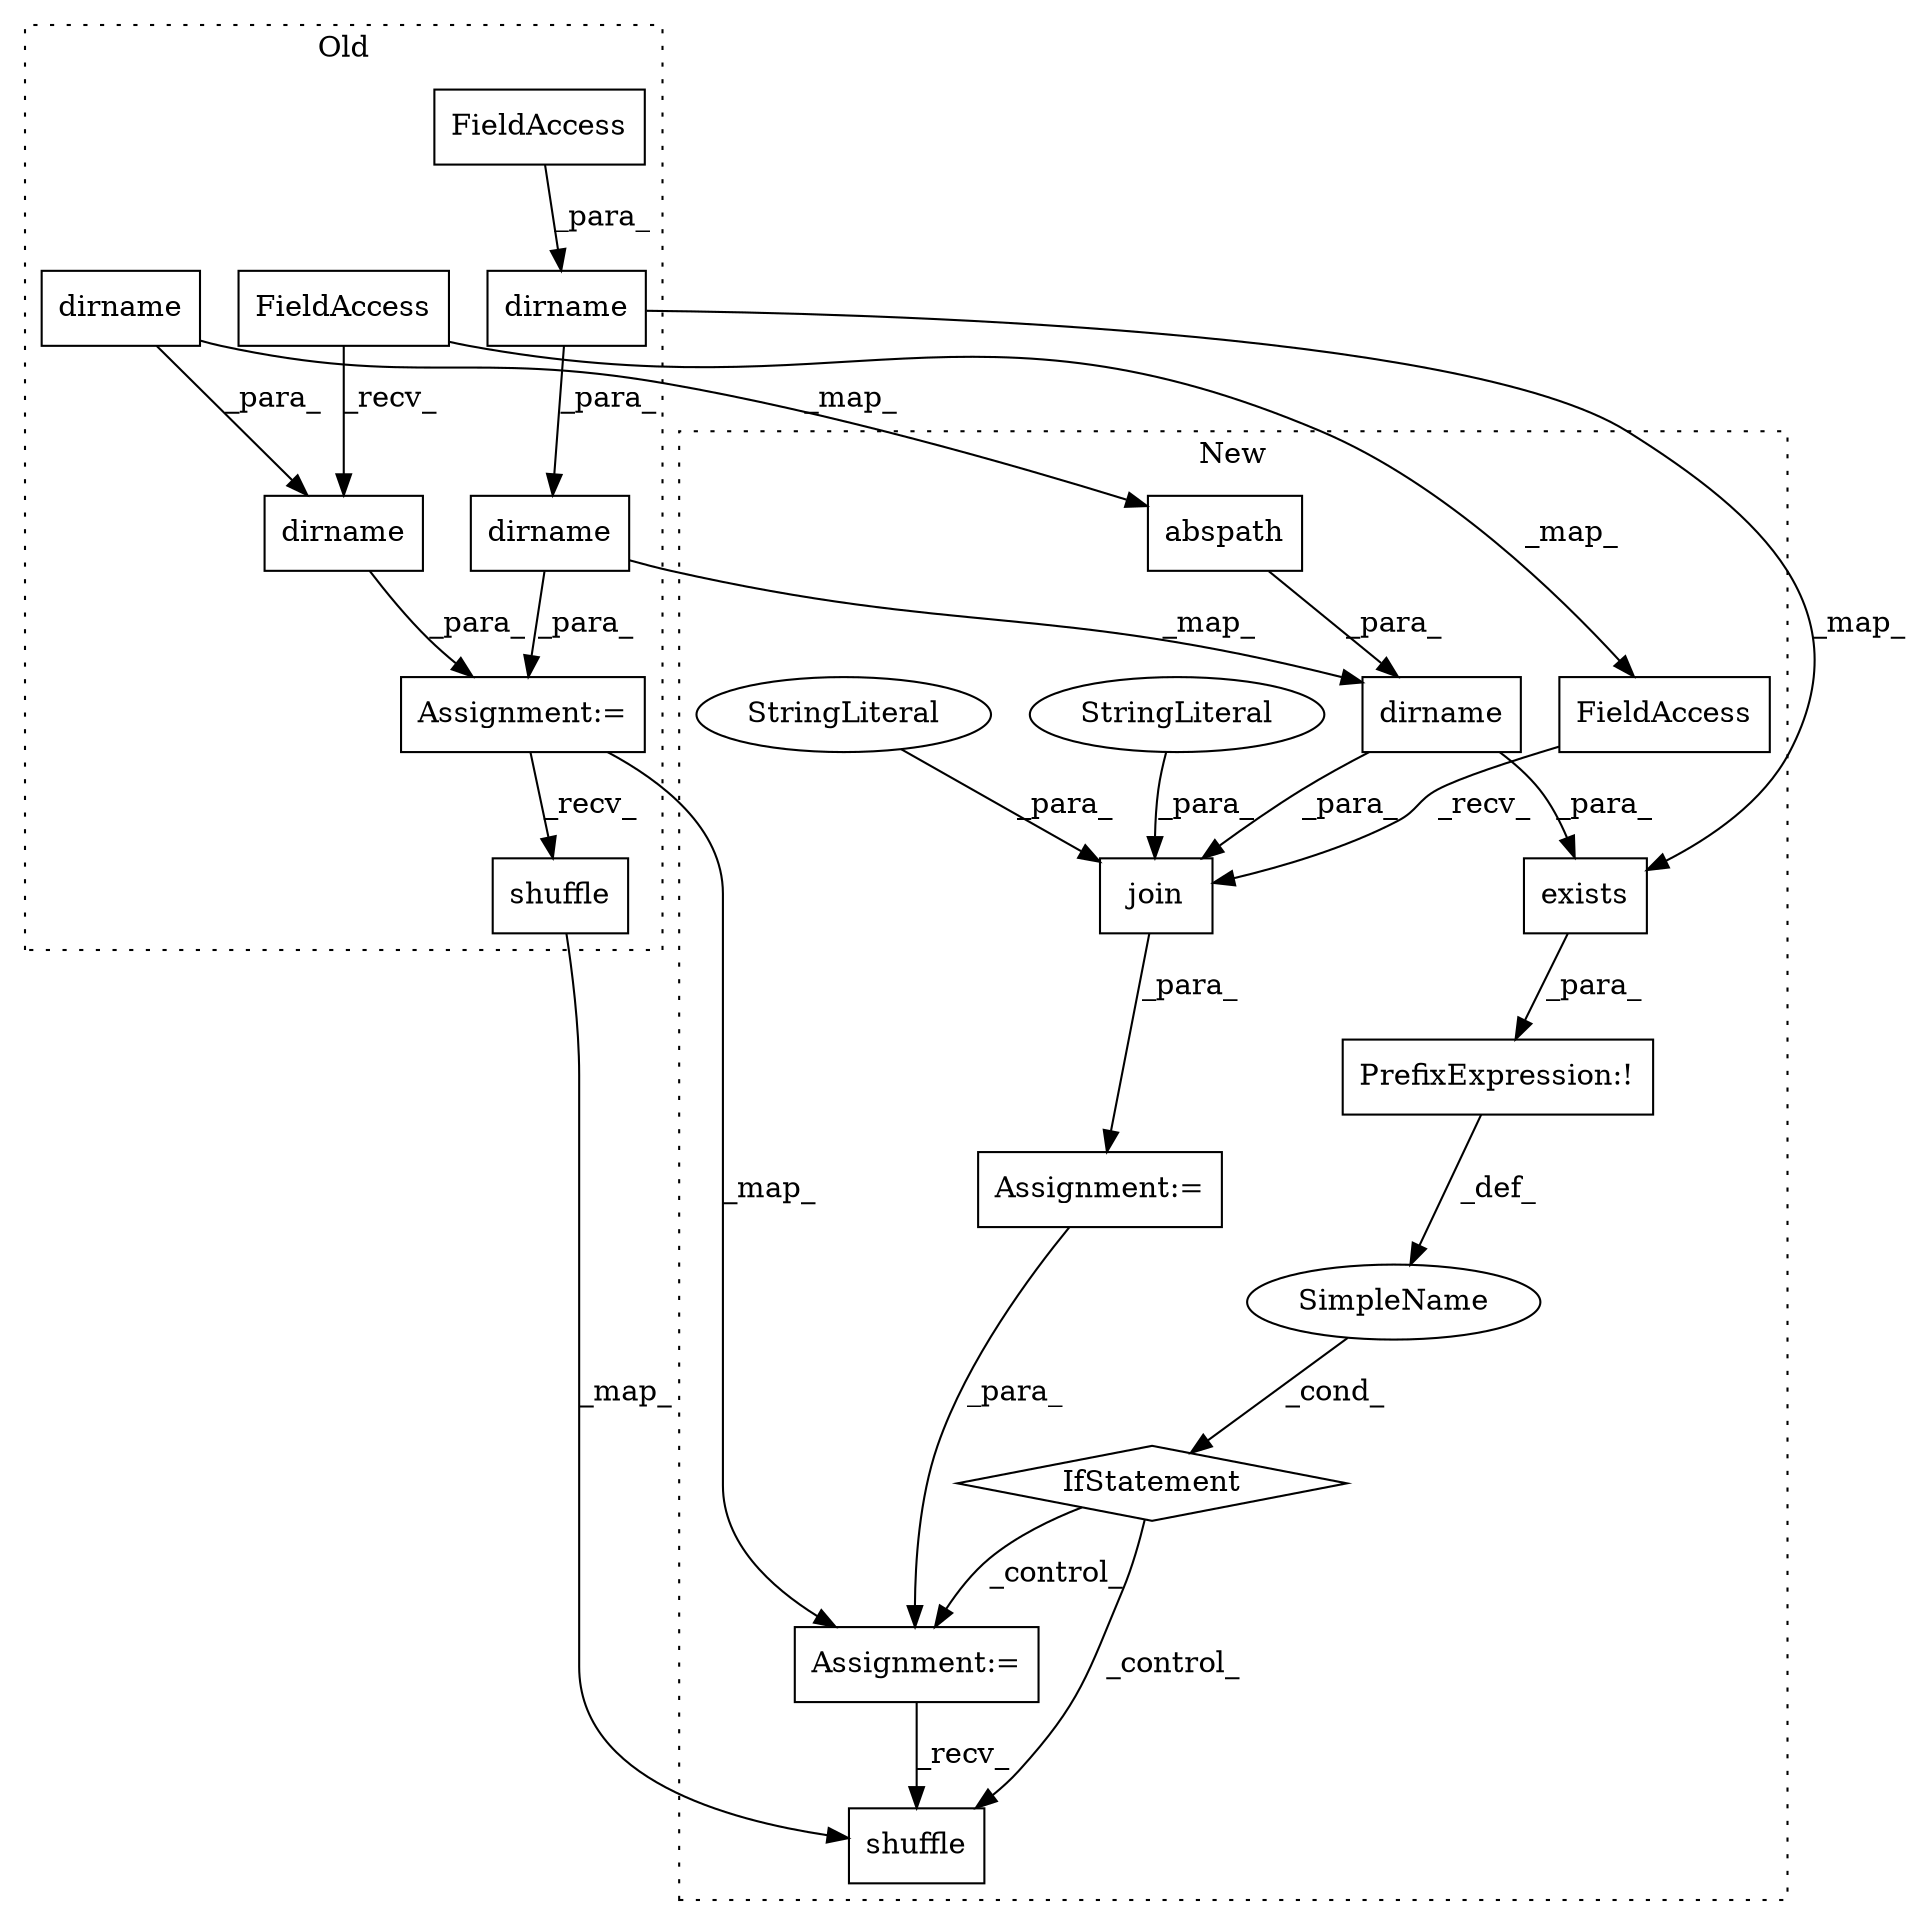 digraph G {
subgraph cluster0 {
1 [label="dirname" a="32" s="1202,1218" l="8,1" shape="box"];
5 [label="dirname" a="32" s="1186,1219" l="8,1" shape="box"];
6 [label="FieldAccess" a="22" s="1210" l="8" shape="box"];
10 [label="shuffle" a="32" s="1331" l="9" shape="box"];
12 [label="dirname" a="32" s="1101,1117" l="8,1" shape="box"];
18 [label="Assignment:=" a="7" s="1265" l="1" shape="box"];
19 [label="dirname" a="32" s="1085,1118" l="8,1" shape="box"];
21 [label="FieldAccess" a="22" s="1077" l="7" shape="box"];
label = "Old";
style="dotted";
}
subgraph cluster1 {
2 [label="exists" a="32" s="1376,1400" l="7,1" shape="box"];
3 [label="PrefixExpression:!" a="38" s="1367" l="1" shape="box"];
4 [label="dirname" a="32" s="1178,1211" l="8,1" shape="box"];
7 [label="IfStatement" a="25" s="1363,1401" l="4,2" shape="diamond"];
8 [label="SimpleName" a="42" s="" l="" shape="ellipse"];
9 [label="shuffle" a="32" s="1489" l="9" shape="box"];
11 [label="abspath" a="32" s="1194,1210" l="8,1" shape="box"];
13 [label="join" a="32" s="1238,1274" l="5,1" shape="box"];
14 [label="Assignment:=" a="7" s="1229" l="1" shape="box"];
15 [label="StringLiteral" a="45" s="1264" l="10" shape="ellipse"];
16 [label="StringLiteral" a="45" s="1256" l="7" shape="ellipse"];
17 [label="Assignment:=" a="7" s="1421" l="1" shape="box"];
20 [label="FieldAccess" a="22" s="1230" l="7" shape="box"];
label = "New";
style="dotted";
}
1 -> 2 [label="_map_"];
1 -> 5 [label="_para_"];
2 -> 3 [label="_para_"];
3 -> 8 [label="_def_"];
4 -> 13 [label="_para_"];
4 -> 2 [label="_para_"];
5 -> 18 [label="_para_"];
5 -> 4 [label="_map_"];
6 -> 1 [label="_para_"];
7 -> 17 [label="_control_"];
7 -> 9 [label="_control_"];
8 -> 7 [label="_cond_"];
10 -> 9 [label="_map_"];
11 -> 4 [label="_para_"];
12 -> 19 [label="_para_"];
12 -> 11 [label="_map_"];
13 -> 14 [label="_para_"];
14 -> 17 [label="_para_"];
15 -> 13 [label="_para_"];
16 -> 13 [label="_para_"];
17 -> 9 [label="_recv_"];
18 -> 10 [label="_recv_"];
18 -> 17 [label="_map_"];
19 -> 18 [label="_para_"];
20 -> 13 [label="_recv_"];
21 -> 20 [label="_map_"];
21 -> 19 [label="_recv_"];
}